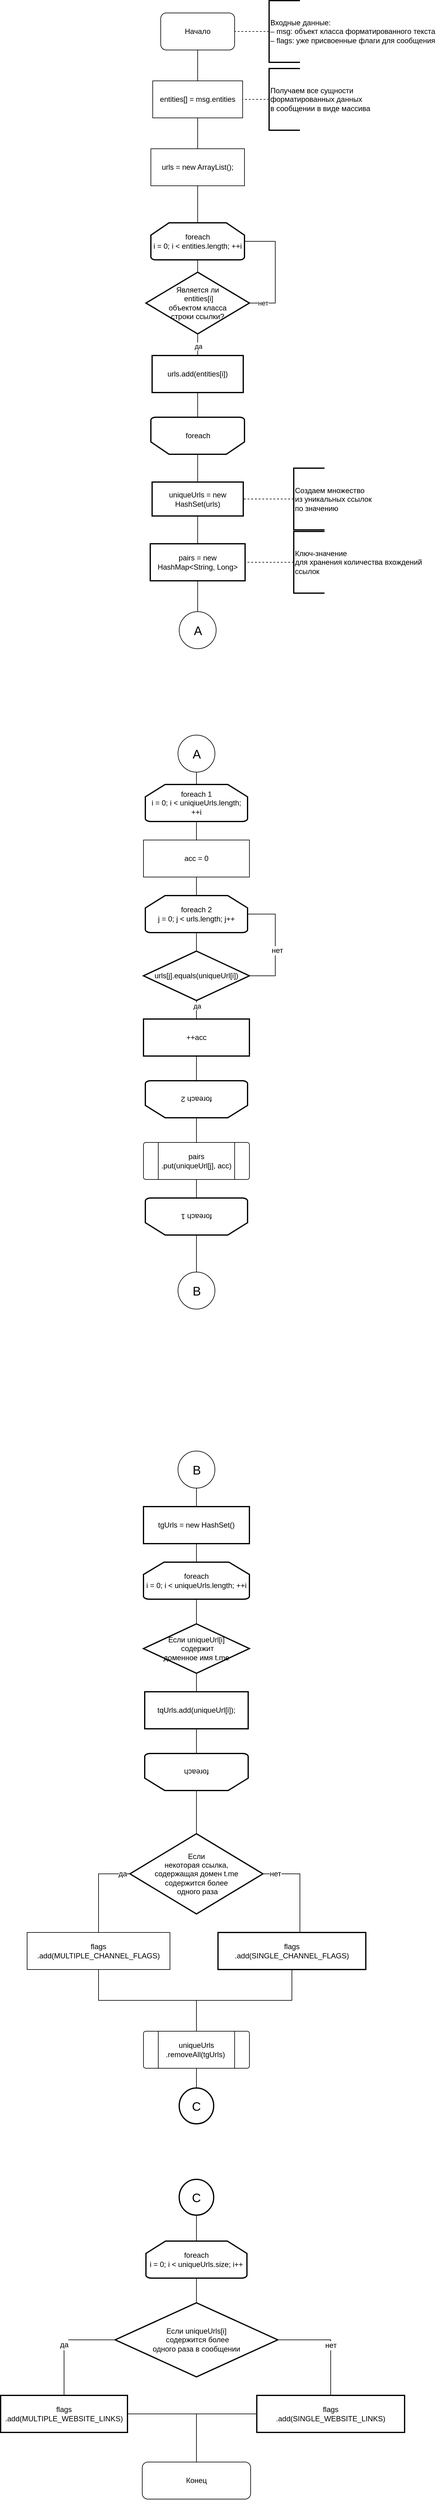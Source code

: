 <mxfile version="18.0.3" type="github">
  <diagram id="5dSFAF3gYTnQDeslkhWD" name="Page-1">
    <mxGraphModel dx="1280" dy="1240" grid="1" gridSize="10" guides="1" tooltips="1" connect="1" arrows="1" fold="1" page="1" pageScale="1" pageWidth="827" pageHeight="1169" math="0" shadow="0">
      <root>
        <mxCell id="0" />
        <mxCell id="1" parent="0" />
        <mxCell id="sSxXcbS8iqsULBvi6WvE-41" style="edgeStyle=orthogonalEdgeStyle;rounded=0;orthogonalLoop=1;jettySize=auto;html=1;endArrow=none;endFill=0;" parent="1" source="sSxXcbS8iqsULBvi6WvE-1" target="sSxXcbS8iqsULBvi6WvE-6" edge="1">
          <mxGeometry relative="1" as="geometry" />
        </mxCell>
        <mxCell id="sSxXcbS8iqsULBvi6WvE-1" value="Начало&lt;br&gt;" style="rounded=1;whiteSpace=wrap;html=1;" parent="1" vertex="1">
          <mxGeometry x="354" y="30" width="120" height="60" as="geometry" />
        </mxCell>
        <mxCell id="sSxXcbS8iqsULBvi6WvE-4" style="edgeStyle=orthogonalEdgeStyle;rounded=0;orthogonalLoop=1;jettySize=auto;html=1;endArrow=none;endFill=0;dashed=1;" parent="1" source="sSxXcbS8iqsULBvi6WvE-3" target="sSxXcbS8iqsULBvi6WvE-1" edge="1">
          <mxGeometry relative="1" as="geometry" />
        </mxCell>
        <mxCell id="sSxXcbS8iqsULBvi6WvE-3" value="Входные данные:&lt;br&gt;– msg: объект класса форматированного текста&lt;br&gt;– flags: уже присвоенные флаги для сообщения" style="strokeWidth=2;html=1;shape=mxgraph.flowchart.annotation_1;align=left;pointerEvents=1;" parent="1" vertex="1">
          <mxGeometry x="530" y="10" width="50" height="100" as="geometry" />
        </mxCell>
        <mxCell id="sSxXcbS8iqsULBvi6WvE-23" value="" style="edgeStyle=orthogonalEdgeStyle;rounded=0;orthogonalLoop=1;jettySize=auto;html=1;endArrow=none;endFill=0;" parent="1" source="sSxXcbS8iqsULBvi6WvE-6" target="sSxXcbS8iqsULBvi6WvE-22" edge="1">
          <mxGeometry relative="1" as="geometry" />
        </mxCell>
        <mxCell id="sSxXcbS8iqsULBvi6WvE-6" value="entities[] = msg.entities" style="rounded=0;whiteSpace=wrap;html=1;" parent="1" vertex="1">
          <mxGeometry x="341" y="140" width="146" height="60" as="geometry" />
        </mxCell>
        <mxCell id="sSxXcbS8iqsULBvi6WvE-8" style="edgeStyle=orthogonalEdgeStyle;rounded=0;orthogonalLoop=1;jettySize=auto;html=1;dashed=1;endArrow=none;endFill=0;" parent="1" source="sSxXcbS8iqsULBvi6WvE-7" target="sSxXcbS8iqsULBvi6WvE-6" edge="1">
          <mxGeometry relative="1" as="geometry" />
        </mxCell>
        <mxCell id="sSxXcbS8iqsULBvi6WvE-7" value="Получаем все сущности&lt;br&gt;форматированных данных&lt;br&gt;в сообщении в виде массива" style="strokeWidth=2;html=1;shape=mxgraph.flowchart.annotation_1;align=left;pointerEvents=1;" parent="1" vertex="1">
          <mxGeometry x="530" y="120" width="50" height="100" as="geometry" />
        </mxCell>
        <mxCell id="sSxXcbS8iqsULBvi6WvE-34" style="edgeStyle=orthogonalEdgeStyle;rounded=0;orthogonalLoop=1;jettySize=auto;html=1;exitX=0.5;exitY=1;exitDx=0;exitDy=0;exitPerimeter=0;entryX=0.5;entryY=0;entryDx=0;entryDy=0;entryPerimeter=0;endArrow=none;endFill=0;" parent="1" source="sSxXcbS8iqsULBvi6WvE-9" target="sSxXcbS8iqsULBvi6WvE-11" edge="1">
          <mxGeometry relative="1" as="geometry" />
        </mxCell>
        <mxCell id="sSxXcbS8iqsULBvi6WvE-9" value="foreach&lt;br&gt;i = 0; i &amp;lt; entities.length; ++i" style="strokeWidth=2;html=1;shape=mxgraph.flowchart.loop_limit;whiteSpace=wrap;" parent="1" vertex="1">
          <mxGeometry x="338" y="370" width="152" height="60" as="geometry" />
        </mxCell>
        <mxCell id="sSxXcbS8iqsULBvi6WvE-43" value="" style="edgeStyle=orthogonalEdgeStyle;rounded=0;orthogonalLoop=1;jettySize=auto;html=1;endArrow=none;endFill=0;" parent="1" source="sSxXcbS8iqsULBvi6WvE-10" target="sSxXcbS8iqsULBvi6WvE-42" edge="1">
          <mxGeometry relative="1" as="geometry" />
        </mxCell>
        <mxCell id="sSxXcbS8iqsULBvi6WvE-10" value="" style="strokeWidth=2;html=1;shape=mxgraph.flowchart.loop_limit;whiteSpace=wrap;rotation=-180;" parent="1" vertex="1">
          <mxGeometry x="338" y="685" width="152" height="60" as="geometry" />
        </mxCell>
        <mxCell id="sSxXcbS8iqsULBvi6WvE-31" value="" style="edgeStyle=orthogonalEdgeStyle;rounded=0;orthogonalLoop=1;jettySize=auto;html=1;endArrow=none;endFill=0;" parent="1" source="sSxXcbS8iqsULBvi6WvE-11" target="sSxXcbS8iqsULBvi6WvE-30" edge="1">
          <mxGeometry relative="1" as="geometry" />
        </mxCell>
        <mxCell id="sSxXcbS8iqsULBvi6WvE-38" value="да" style="edgeLabel;html=1;align=center;verticalAlign=middle;resizable=0;points=[];" parent="sSxXcbS8iqsULBvi6WvE-31" vertex="1" connectable="0">
          <mxGeometry x="-0.467" y="1" relative="1" as="geometry">
            <mxPoint y="8" as="offset" />
          </mxGeometry>
        </mxCell>
        <mxCell id="sSxXcbS8iqsULBvi6WvE-36" style="edgeStyle=orthogonalEdgeStyle;rounded=0;orthogonalLoop=1;jettySize=auto;html=1;exitX=1;exitY=0.5;exitDx=0;exitDy=0;exitPerimeter=0;entryX=1;entryY=0.5;entryDx=0;entryDy=0;entryPerimeter=0;endArrow=none;endFill=0;" parent="1" source="sSxXcbS8iqsULBvi6WvE-11" target="sSxXcbS8iqsULBvi6WvE-9" edge="1">
          <mxGeometry relative="1" as="geometry">
            <Array as="points">
              <mxPoint x="540" y="500" />
              <mxPoint x="540" y="400" />
            </Array>
          </mxGeometry>
        </mxCell>
        <mxCell id="sSxXcbS8iqsULBvi6WvE-37" value="нет" style="edgeLabel;html=1;align=center;verticalAlign=middle;resizable=0;points=[];" parent="sSxXcbS8iqsULBvi6WvE-36" vertex="1" connectable="0">
          <mxGeometry x="-0.75" y="2" relative="1" as="geometry">
            <mxPoint x="-2" y="2" as="offset" />
          </mxGeometry>
        </mxCell>
        <mxCell id="sSxXcbS8iqsULBvi6WvE-11" value="Является ли&lt;br&gt;&amp;nbsp;entities[i]&lt;br&gt;объектом класса&lt;br&gt;строки ссылки?" style="strokeWidth=2;html=1;shape=mxgraph.flowchart.decision;whiteSpace=wrap;" parent="1" vertex="1">
          <mxGeometry x="330" y="450" width="168" height="100" as="geometry" />
        </mxCell>
        <mxCell id="sSxXcbS8iqsULBvi6WvE-33" style="edgeStyle=orthogonalEdgeStyle;rounded=0;orthogonalLoop=1;jettySize=auto;html=1;entryX=0.5;entryY=0;entryDx=0;entryDy=0;entryPerimeter=0;endArrow=none;endFill=0;" parent="1" source="sSxXcbS8iqsULBvi6WvE-22" target="sSxXcbS8iqsULBvi6WvE-9" edge="1">
          <mxGeometry relative="1" as="geometry" />
        </mxCell>
        <mxCell id="sSxXcbS8iqsULBvi6WvE-22" value="urls = new ArrayList();" style="whiteSpace=wrap;html=1;rounded=0;" parent="1" vertex="1">
          <mxGeometry x="338" y="250" width="152" height="60" as="geometry" />
        </mxCell>
        <mxCell id="sSxXcbS8iqsULBvi6WvE-39" style="edgeStyle=orthogonalEdgeStyle;rounded=0;orthogonalLoop=1;jettySize=auto;html=1;entryX=0.5;entryY=1;entryDx=0;entryDy=0;entryPerimeter=0;endArrow=none;endFill=0;" parent="1" source="sSxXcbS8iqsULBvi6WvE-30" target="sSxXcbS8iqsULBvi6WvE-10" edge="1">
          <mxGeometry relative="1" as="geometry" />
        </mxCell>
        <mxCell id="sSxXcbS8iqsULBvi6WvE-30" value="urls.add(entities[i])" style="whiteSpace=wrap;html=1;strokeWidth=2;" parent="1" vertex="1">
          <mxGeometry x="340" y="585" width="148" height="60" as="geometry" />
        </mxCell>
        <mxCell id="sSxXcbS8iqsULBvi6WvE-40" value="foreach" style="text;html=1;align=center;verticalAlign=middle;resizable=0;points=[];autosize=1;strokeColor=none;fillColor=none;" parent="1" vertex="1">
          <mxGeometry x="384" y="705" width="60" height="20" as="geometry" />
        </mxCell>
        <mxCell id="sSxXcbS8iqsULBvi6WvE-45" value="" style="edgeStyle=orthogonalEdgeStyle;rounded=0;orthogonalLoop=1;jettySize=auto;html=1;endArrow=none;endFill=0;" parent="1" source="sSxXcbS8iqsULBvi6WvE-42" target="sSxXcbS8iqsULBvi6WvE-44" edge="1">
          <mxGeometry relative="1" as="geometry" />
        </mxCell>
        <mxCell id="sSxXcbS8iqsULBvi6WvE-42" value="uniqueUrls = new HashSet(urls)" style="whiteSpace=wrap;html=1;strokeWidth=2;" parent="1" vertex="1">
          <mxGeometry x="340" y="790" width="148" height="55" as="geometry" />
        </mxCell>
        <mxCell id="Ge9R5wrdljjXkZvI9MYg-51" style="edgeStyle=orthogonalEdgeStyle;rounded=0;orthogonalLoop=1;jettySize=auto;html=1;fontSize=20;endArrow=none;endFill=0;" edge="1" parent="1" source="sSxXcbS8iqsULBvi6WvE-44" target="Ge9R5wrdljjXkZvI9MYg-50">
          <mxGeometry relative="1" as="geometry" />
        </mxCell>
        <mxCell id="sSxXcbS8iqsULBvi6WvE-44" value="pairs = new HashMap&amp;lt;String, Long&amp;gt;" style="whiteSpace=wrap;html=1;strokeWidth=2;" parent="1" vertex="1">
          <mxGeometry x="337" y="890" width="154" height="60" as="geometry" />
        </mxCell>
        <mxCell id="Ge9R5wrdljjXkZvI9MYg-26" style="edgeStyle=orthogonalEdgeStyle;rounded=0;orthogonalLoop=1;jettySize=auto;html=1;endArrow=none;endFill=0;" edge="1" parent="1" source="sSxXcbS8iqsULBvi6WvE-46" target="Ge9R5wrdljjXkZvI9MYg-23">
          <mxGeometry relative="1" as="geometry" />
        </mxCell>
        <mxCell id="sSxXcbS8iqsULBvi6WvE-46" value="foreach 1&lt;br&gt;i = 0; i &amp;lt; uniqiueUrls.length; ++i" style="strokeWidth=2;html=1;shape=mxgraph.flowchart.loop_limit;whiteSpace=wrap;" parent="1" vertex="1">
          <mxGeometry x="329" y="1280" width="166" height="60" as="geometry" />
        </mxCell>
        <mxCell id="Ge9R5wrdljjXkZvI9MYg-33" style="edgeStyle=orthogonalEdgeStyle;rounded=0;orthogonalLoop=1;jettySize=auto;html=1;endArrow=none;endFill=0;" edge="1" parent="1" source="Ge9R5wrdljjXkZvI9MYg-2" target="Ge9R5wrdljjXkZvI9MYg-32">
          <mxGeometry relative="1" as="geometry" />
        </mxCell>
        <mxCell id="Ge9R5wrdljjXkZvI9MYg-2" value="foreach 2" style="strokeWidth=2;html=1;shape=mxgraph.flowchart.loop_limit;whiteSpace=wrap;rotation=-180;" vertex="1" parent="1">
          <mxGeometry x="329" y="1760" width="166" height="60" as="geometry" />
        </mxCell>
        <mxCell id="Ge9R5wrdljjXkZvI9MYg-4" style="edgeStyle=orthogonalEdgeStyle;rounded=0;orthogonalLoop=1;jettySize=auto;html=1;endArrow=none;endFill=0;dashed=1;" edge="1" parent="1" source="Ge9R5wrdljjXkZvI9MYg-3" target="sSxXcbS8iqsULBvi6WvE-42">
          <mxGeometry relative="1" as="geometry" />
        </mxCell>
        <mxCell id="Ge9R5wrdljjXkZvI9MYg-3" value="Создаем множество &lt;br&gt;из уникальных ссылок&amp;nbsp;&lt;br&gt;по значению" style="strokeWidth=2;html=1;shape=mxgraph.flowchart.annotation_1;align=left;pointerEvents=1;" vertex="1" parent="1">
          <mxGeometry x="570" y="767.5" width="50" height="100" as="geometry" />
        </mxCell>
        <mxCell id="Ge9R5wrdljjXkZvI9MYg-20" value="" style="edgeStyle=orthogonalEdgeStyle;rounded=0;orthogonalLoop=1;jettySize=auto;html=1;endArrow=none;endFill=0;" edge="1" parent="1" source="Ge9R5wrdljjXkZvI9MYg-16" target="Ge9R5wrdljjXkZvI9MYg-19">
          <mxGeometry relative="1" as="geometry" />
        </mxCell>
        <mxCell id="Ge9R5wrdljjXkZvI9MYg-16" value="foreach 2&lt;br&gt;j = 0; j &amp;lt; urls.length; j++" style="strokeWidth=2;html=1;shape=mxgraph.flowchart.loop_limit;whiteSpace=wrap;" vertex="1" parent="1">
          <mxGeometry x="329" y="1460" width="166" height="60" as="geometry" />
        </mxCell>
        <mxCell id="Ge9R5wrdljjXkZvI9MYg-22" value="" style="edgeStyle=orthogonalEdgeStyle;rounded=0;orthogonalLoop=1;jettySize=auto;html=1;endArrow=none;endFill=0;" edge="1" parent="1" source="Ge9R5wrdljjXkZvI9MYg-19" target="Ge9R5wrdljjXkZvI9MYg-21">
          <mxGeometry relative="1" as="geometry" />
        </mxCell>
        <mxCell id="Ge9R5wrdljjXkZvI9MYg-30" value="да" style="edgeLabel;html=1;align=center;verticalAlign=middle;resizable=0;points=[];" vertex="1" connectable="0" parent="Ge9R5wrdljjXkZvI9MYg-22">
          <mxGeometry x="-0.64" y="1" relative="1" as="geometry">
            <mxPoint as="offset" />
          </mxGeometry>
        </mxCell>
        <mxCell id="Ge9R5wrdljjXkZvI9MYg-52" style="edgeStyle=orthogonalEdgeStyle;rounded=0;orthogonalLoop=1;jettySize=auto;html=1;entryX=1;entryY=0.5;entryDx=0;entryDy=0;entryPerimeter=0;fontSize=20;endArrow=none;endFill=0;" edge="1" parent="1" source="Ge9R5wrdljjXkZvI9MYg-19" target="Ge9R5wrdljjXkZvI9MYg-16">
          <mxGeometry relative="1" as="geometry">
            <Array as="points">
              <mxPoint x="540" y="1590" />
              <mxPoint x="540" y="1490" />
            </Array>
          </mxGeometry>
        </mxCell>
        <mxCell id="Ge9R5wrdljjXkZvI9MYg-54" value="нет" style="edgeLabel;html=1;align=center;verticalAlign=middle;resizable=0;points=[];fontSize=12;" vertex="1" connectable="0" parent="Ge9R5wrdljjXkZvI9MYg-52">
          <mxGeometry x="-0.108" y="-3" relative="1" as="geometry">
            <mxPoint as="offset" />
          </mxGeometry>
        </mxCell>
        <mxCell id="Ge9R5wrdljjXkZvI9MYg-19" value="urls[j].equals(uniqueUrl[i])" style="rhombus;whiteSpace=wrap;html=1;strokeWidth=2;" vertex="1" parent="1">
          <mxGeometry x="326" y="1550" width="172" height="80" as="geometry" />
        </mxCell>
        <mxCell id="Ge9R5wrdljjXkZvI9MYg-31" style="edgeStyle=orthogonalEdgeStyle;rounded=0;orthogonalLoop=1;jettySize=auto;html=1;endArrow=none;endFill=0;" edge="1" parent="1" source="Ge9R5wrdljjXkZvI9MYg-21" target="Ge9R5wrdljjXkZvI9MYg-2">
          <mxGeometry relative="1" as="geometry" />
        </mxCell>
        <mxCell id="Ge9R5wrdljjXkZvI9MYg-21" value="++acc" style="whiteSpace=wrap;html=1;strokeWidth=2;" vertex="1" parent="1">
          <mxGeometry x="326" y="1660" width="172" height="60" as="geometry" />
        </mxCell>
        <mxCell id="Ge9R5wrdljjXkZvI9MYg-27" style="edgeStyle=orthogonalEdgeStyle;rounded=0;orthogonalLoop=1;jettySize=auto;html=1;endArrow=none;endFill=0;" edge="1" parent="1" source="Ge9R5wrdljjXkZvI9MYg-23" target="Ge9R5wrdljjXkZvI9MYg-16">
          <mxGeometry relative="1" as="geometry" />
        </mxCell>
        <mxCell id="Ge9R5wrdljjXkZvI9MYg-23" value="acc = 0" style="rounded=0;whiteSpace=wrap;html=1;" vertex="1" parent="1">
          <mxGeometry x="326" y="1370" width="172" height="60" as="geometry" />
        </mxCell>
        <mxCell id="Ge9R5wrdljjXkZvI9MYg-37" style="edgeStyle=orthogonalEdgeStyle;rounded=0;orthogonalLoop=1;jettySize=auto;html=1;endArrow=none;endFill=0;" edge="1" parent="1" source="Ge9R5wrdljjXkZvI9MYg-32" target="Ge9R5wrdljjXkZvI9MYg-34">
          <mxGeometry relative="1" as="geometry" />
        </mxCell>
        <mxCell id="Ge9R5wrdljjXkZvI9MYg-32" value="pairs&lt;br&gt;.put(uniqueUrl[j], acc)" style="verticalLabelPosition=middle;verticalAlign=middle;html=1;shape=process;whiteSpace=wrap;rounded=1;size=0.14;arcSize=6;labelPosition=center;align=center;" vertex="1" parent="1">
          <mxGeometry x="326" y="1860" width="172" height="60" as="geometry" />
        </mxCell>
        <mxCell id="Ge9R5wrdljjXkZvI9MYg-59" style="edgeStyle=orthogonalEdgeStyle;rounded=0;orthogonalLoop=1;jettySize=auto;html=1;fontSize=12;endArrow=none;endFill=0;" edge="1" parent="1" source="Ge9R5wrdljjXkZvI9MYg-34" target="Ge9R5wrdljjXkZvI9MYg-58">
          <mxGeometry relative="1" as="geometry" />
        </mxCell>
        <mxCell id="Ge9R5wrdljjXkZvI9MYg-34" value="foreach 1" style="strokeWidth=2;html=1;shape=mxgraph.flowchart.loop_limit;whiteSpace=wrap;rotation=-180;" vertex="1" parent="1">
          <mxGeometry x="329" y="1950" width="166" height="60" as="geometry" />
        </mxCell>
        <mxCell id="Ge9R5wrdljjXkZvI9MYg-41" style="edgeStyle=orthogonalEdgeStyle;rounded=0;orthogonalLoop=1;jettySize=auto;html=1;endArrow=none;endFill=0;" edge="1" parent="1" source="Ge9R5wrdljjXkZvI9MYg-38" target="Ge9R5wrdljjXkZvI9MYg-40">
          <mxGeometry relative="1" as="geometry" />
        </mxCell>
        <mxCell id="Ge9R5wrdljjXkZvI9MYg-38" value="tgUrls = new HashSet()" style="whiteSpace=wrap;html=1;strokeWidth=2;" vertex="1" parent="1">
          <mxGeometry x="326" y="2450" width="172" height="60" as="geometry" />
        </mxCell>
        <mxCell id="Ge9R5wrdljjXkZvI9MYg-43" value="" style="edgeStyle=orthogonalEdgeStyle;rounded=0;orthogonalLoop=1;jettySize=auto;html=1;endArrow=none;endFill=0;" edge="1" parent="1" source="Ge9R5wrdljjXkZvI9MYg-40" target="Ge9R5wrdljjXkZvI9MYg-42">
          <mxGeometry relative="1" as="geometry" />
        </mxCell>
        <mxCell id="Ge9R5wrdljjXkZvI9MYg-40" value="foreach&lt;br&gt;i = 0; i &amp;lt; uniqueUrls.length; ++i" style="strokeWidth=2;html=1;shape=mxgraph.flowchart.loop_limit;whiteSpace=wrap;" vertex="1" parent="1">
          <mxGeometry x="326" y="2540" width="172" height="60" as="geometry" />
        </mxCell>
        <mxCell id="Ge9R5wrdljjXkZvI9MYg-45" value="" style="edgeStyle=orthogonalEdgeStyle;rounded=0;orthogonalLoop=1;jettySize=auto;html=1;endArrow=none;endFill=0;" edge="1" parent="1" source="Ge9R5wrdljjXkZvI9MYg-42" target="Ge9R5wrdljjXkZvI9MYg-44">
          <mxGeometry relative="1" as="geometry" />
        </mxCell>
        <mxCell id="Ge9R5wrdljjXkZvI9MYg-42" value="Если uniqueUrl[i]&lt;br&gt;&amp;nbsp;содержит &lt;br&gt;доменное имя t.me" style="rhombus;whiteSpace=wrap;html=1;strokeWidth=2;" vertex="1" parent="1">
          <mxGeometry x="326" y="2640" width="172" height="80" as="geometry" />
        </mxCell>
        <mxCell id="Ge9R5wrdljjXkZvI9MYg-44" value="tqUrls.add(uniqueUrl[i]);" style="whiteSpace=wrap;html=1;strokeWidth=2;" vertex="1" parent="1">
          <mxGeometry x="328" y="2750" width="168" height="60" as="geometry" />
        </mxCell>
        <mxCell id="Ge9R5wrdljjXkZvI9MYg-47" style="edgeStyle=orthogonalEdgeStyle;rounded=0;orthogonalLoop=1;jettySize=auto;html=1;endArrow=none;endFill=0;" edge="1" parent="1" source="Ge9R5wrdljjXkZvI9MYg-46" target="Ge9R5wrdljjXkZvI9MYg-44">
          <mxGeometry relative="1" as="geometry" />
        </mxCell>
        <mxCell id="Ge9R5wrdljjXkZvI9MYg-69" value="" style="edgeStyle=orthogonalEdgeStyle;rounded=0;orthogonalLoop=1;jettySize=auto;html=1;fontSize=12;endArrow=none;endFill=0;" edge="1" parent="1" source="Ge9R5wrdljjXkZvI9MYg-46" target="Ge9R5wrdljjXkZvI9MYg-68">
          <mxGeometry relative="1" as="geometry" />
        </mxCell>
        <mxCell id="Ge9R5wrdljjXkZvI9MYg-46" value="foreach" style="strokeWidth=2;html=1;shape=mxgraph.flowchart.loop_limit;whiteSpace=wrap;rotation=-180;" vertex="1" parent="1">
          <mxGeometry x="328" y="2850" width="168" height="60" as="geometry" />
        </mxCell>
        <mxCell id="Ge9R5wrdljjXkZvI9MYg-50" value="&lt;font style=&quot;font-size: 20px;&quot;&gt;А&lt;/font&gt;" style="verticalLabelPosition=middle;verticalAlign=middle;html=1;shape=mxgraph.flowchart.on-page_reference;labelPosition=center;align=center;" vertex="1" parent="1">
          <mxGeometry x="384" y="1000" width="60" height="60" as="geometry" />
        </mxCell>
        <mxCell id="Ge9R5wrdljjXkZvI9MYg-56" style="edgeStyle=orthogonalEdgeStyle;rounded=0;orthogonalLoop=1;jettySize=auto;html=1;exitX=0.5;exitY=1;exitDx=0;exitDy=0;exitPerimeter=0;entryX=0.5;entryY=0;entryDx=0;entryDy=0;entryPerimeter=0;fontSize=12;endArrow=none;endFill=0;" edge="1" parent="1" source="Ge9R5wrdljjXkZvI9MYg-55" target="sSxXcbS8iqsULBvi6WvE-46">
          <mxGeometry relative="1" as="geometry" />
        </mxCell>
        <mxCell id="Ge9R5wrdljjXkZvI9MYg-55" value="&lt;font style=&quot;font-size: 20px;&quot;&gt;А&lt;/font&gt;" style="verticalLabelPosition=middle;verticalAlign=middle;html=1;shape=mxgraph.flowchart.on-page_reference;labelPosition=center;align=center;" vertex="1" parent="1">
          <mxGeometry x="382" y="1200" width="60" height="60" as="geometry" />
        </mxCell>
        <mxCell id="Ge9R5wrdljjXkZvI9MYg-58" value="&lt;font style=&quot;font-size: 20px;&quot;&gt;B&lt;/font&gt;" style="verticalLabelPosition=middle;verticalAlign=middle;html=1;shape=mxgraph.flowchart.on-page_reference;labelPosition=center;align=center;" vertex="1" parent="1">
          <mxGeometry x="382" y="2070" width="60" height="60" as="geometry" />
        </mxCell>
        <mxCell id="Ge9R5wrdljjXkZvI9MYg-61" style="edgeStyle=orthogonalEdgeStyle;rounded=0;orthogonalLoop=1;jettySize=auto;html=1;fontSize=12;endArrow=none;endFill=0;" edge="1" parent="1" source="Ge9R5wrdljjXkZvI9MYg-60" target="Ge9R5wrdljjXkZvI9MYg-38">
          <mxGeometry relative="1" as="geometry" />
        </mxCell>
        <mxCell id="Ge9R5wrdljjXkZvI9MYg-60" value="&lt;font style=&quot;font-size: 20px;&quot;&gt;B&lt;/font&gt;" style="verticalLabelPosition=middle;verticalAlign=middle;html=1;shape=mxgraph.flowchart.on-page_reference;labelPosition=center;align=center;" vertex="1" parent="1">
          <mxGeometry x="382" y="2360" width="60" height="60" as="geometry" />
        </mxCell>
        <mxCell id="Ge9R5wrdljjXkZvI9MYg-82" value="" style="edgeStyle=orthogonalEdgeStyle;rounded=0;orthogonalLoop=1;jettySize=auto;html=1;fontSize=12;endArrow=none;endFill=0;" edge="1" parent="1" source="Ge9R5wrdljjXkZvI9MYg-63" target="Ge9R5wrdljjXkZvI9MYg-81">
          <mxGeometry relative="1" as="geometry" />
        </mxCell>
        <mxCell id="Ge9R5wrdljjXkZvI9MYg-63" value="uniqueUrls&lt;br&gt;.removeAll(tgUrls)&amp;nbsp;" style="verticalLabelPosition=middle;verticalAlign=middle;html=1;shape=process;whiteSpace=wrap;rounded=1;size=0.14;arcSize=6;fontSize=12;labelPosition=center;align=center;" vertex="1" parent="1">
          <mxGeometry x="326" y="3300" width="172" height="60" as="geometry" />
        </mxCell>
        <mxCell id="Ge9R5wrdljjXkZvI9MYg-86" value="" style="edgeStyle=orthogonalEdgeStyle;rounded=0;orthogonalLoop=1;jettySize=auto;html=1;fontSize=20;endArrow=none;endFill=0;" edge="1" parent="1" source="Ge9R5wrdljjXkZvI9MYg-66" target="Ge9R5wrdljjXkZvI9MYg-85">
          <mxGeometry relative="1" as="geometry" />
        </mxCell>
        <mxCell id="Ge9R5wrdljjXkZvI9MYg-66" value="foreach&lt;br&gt;i = 0; i &amp;lt; uniqueUrls.size; i++" style="strokeWidth=2;html=1;shape=mxgraph.flowchart.loop_limit;whiteSpace=wrap;fontSize=12;" vertex="1" parent="1">
          <mxGeometry x="330" y="3640" width="164" height="60" as="geometry" />
        </mxCell>
        <mxCell id="Ge9R5wrdljjXkZvI9MYg-74" style="edgeStyle=orthogonalEdgeStyle;rounded=0;orthogonalLoop=1;jettySize=auto;html=1;exitX=0;exitY=0.5;exitDx=0;exitDy=0;fontSize=12;endArrow=none;endFill=0;" edge="1" parent="1" source="Ge9R5wrdljjXkZvI9MYg-68" target="Ge9R5wrdljjXkZvI9MYg-72">
          <mxGeometry relative="1" as="geometry" />
        </mxCell>
        <mxCell id="Ge9R5wrdljjXkZvI9MYg-77" value="да" style="edgeLabel;html=1;align=center;verticalAlign=middle;resizable=0;points=[];fontSize=12;" vertex="1" connectable="0" parent="Ge9R5wrdljjXkZvI9MYg-74">
          <mxGeometry x="-0.828" y="4" relative="1" as="geometry">
            <mxPoint y="-4" as="offset" />
          </mxGeometry>
        </mxCell>
        <mxCell id="Ge9R5wrdljjXkZvI9MYg-76" value="" style="edgeStyle=orthogonalEdgeStyle;rounded=0;orthogonalLoop=1;jettySize=auto;html=1;fontSize=12;endArrow=none;endFill=0;" edge="1" parent="1" source="Ge9R5wrdljjXkZvI9MYg-68" target="Ge9R5wrdljjXkZvI9MYg-75">
          <mxGeometry relative="1" as="geometry">
            <Array as="points">
              <mxPoint x="580" y="3045" />
            </Array>
          </mxGeometry>
        </mxCell>
        <mxCell id="Ge9R5wrdljjXkZvI9MYg-78" value="нет" style="edgeLabel;html=1;align=center;verticalAlign=middle;resizable=0;points=[];fontSize=12;" vertex="1" connectable="0" parent="Ge9R5wrdljjXkZvI9MYg-76">
          <mxGeometry x="-0.719" y="1" relative="1" as="geometry">
            <mxPoint x="-2" y="1" as="offset" />
          </mxGeometry>
        </mxCell>
        <mxCell id="Ge9R5wrdljjXkZvI9MYg-68" value="Если &lt;br&gt;некоторая ссылка,&lt;br&gt;содержащая домен t.me&lt;br&gt;содержится более&lt;br&gt;&amp;nbsp;одного раза" style="rhombus;whiteSpace=wrap;html=1;strokeWidth=2;" vertex="1" parent="1">
          <mxGeometry x="304" y="2980" width="216" height="130" as="geometry" />
        </mxCell>
        <mxCell id="Ge9R5wrdljjXkZvI9MYg-79" style="edgeStyle=orthogonalEdgeStyle;rounded=0;orthogonalLoop=1;jettySize=auto;html=1;fontSize=12;endArrow=none;endFill=0;" edge="1" parent="1" source="Ge9R5wrdljjXkZvI9MYg-72" target="Ge9R5wrdljjXkZvI9MYg-63">
          <mxGeometry relative="1" as="geometry" />
        </mxCell>
        <mxCell id="Ge9R5wrdljjXkZvI9MYg-72" value="flags&lt;br&gt;.add(MULTIPLE_CHANNEL_FLAGS)" style="rounded=0;whiteSpace=wrap;html=1;fontSize=12;" vertex="1" parent="1">
          <mxGeometry x="137" y="3140" width="232" height="60" as="geometry" />
        </mxCell>
        <mxCell id="Ge9R5wrdljjXkZvI9MYg-80" style="edgeStyle=orthogonalEdgeStyle;rounded=0;orthogonalLoop=1;jettySize=auto;html=1;fontSize=12;endArrow=none;endFill=0;" edge="1" parent="1" source="Ge9R5wrdljjXkZvI9MYg-75" target="Ge9R5wrdljjXkZvI9MYg-63">
          <mxGeometry relative="1" as="geometry" />
        </mxCell>
        <mxCell id="Ge9R5wrdljjXkZvI9MYg-75" value="&lt;span style=&quot;&quot;&gt;flags&lt;/span&gt;&lt;br style=&quot;&quot;&gt;&lt;span style=&quot;&quot;&gt;.add(SINGLE_CHANNEL_FLAGS)&lt;/span&gt;" style="whiteSpace=wrap;html=1;strokeWidth=2;" vertex="1" parent="1">
          <mxGeometry x="447" y="3140" width="240" height="60" as="geometry" />
        </mxCell>
        <mxCell id="Ge9R5wrdljjXkZvI9MYg-81" value="&lt;font style=&quot;font-size: 20px;&quot;&gt;C&lt;/font&gt;" style="strokeWidth=2;html=1;shape=mxgraph.flowchart.start_2;whiteSpace=wrap;fontSize=12;" vertex="1" parent="1">
          <mxGeometry x="384" y="3392" width="56" height="58" as="geometry" />
        </mxCell>
        <mxCell id="Ge9R5wrdljjXkZvI9MYg-84" value="" style="edgeStyle=orthogonalEdgeStyle;rounded=0;orthogonalLoop=1;jettySize=auto;html=1;fontSize=20;endArrow=none;endFill=0;" edge="1" parent="1" source="Ge9R5wrdljjXkZvI9MYg-83" target="Ge9R5wrdljjXkZvI9MYg-66">
          <mxGeometry relative="1" as="geometry" />
        </mxCell>
        <mxCell id="Ge9R5wrdljjXkZvI9MYg-83" value="&lt;font style=&quot;font-size: 20px;&quot;&gt;C&lt;/font&gt;" style="strokeWidth=2;html=1;shape=mxgraph.flowchart.start_2;whiteSpace=wrap;fontSize=12;" vertex="1" parent="1">
          <mxGeometry x="384" y="3540" width="56" height="58" as="geometry" />
        </mxCell>
        <mxCell id="Ge9R5wrdljjXkZvI9MYg-88" value="&lt;font style=&quot;font-size: 12px;&quot;&gt;да&lt;/font&gt;" style="edgeStyle=orthogonalEdgeStyle;rounded=0;orthogonalLoop=1;jettySize=auto;html=1;fontSize=20;endArrow=none;endFill=0;exitX=0;exitY=0.5;exitDx=0;exitDy=0;" edge="1" parent="1" source="Ge9R5wrdljjXkZvI9MYg-85" target="Ge9R5wrdljjXkZvI9MYg-87">
          <mxGeometry relative="1" as="geometry" />
        </mxCell>
        <mxCell id="Ge9R5wrdljjXkZvI9MYg-90" value="" style="edgeStyle=orthogonalEdgeStyle;rounded=0;orthogonalLoop=1;jettySize=auto;html=1;fontSize=20;endArrow=none;endFill=0;exitX=1;exitY=0.5;exitDx=0;exitDy=0;" edge="1" parent="1" source="Ge9R5wrdljjXkZvI9MYg-85" target="Ge9R5wrdljjXkZvI9MYg-89">
          <mxGeometry relative="1" as="geometry" />
        </mxCell>
        <mxCell id="Ge9R5wrdljjXkZvI9MYg-91" value="нет" style="edgeLabel;html=1;align=center;verticalAlign=middle;resizable=0;points=[];fontSize=12;" vertex="1" connectable="0" parent="Ge9R5wrdljjXkZvI9MYg-90">
          <mxGeometry x="0.076" y="4" relative="1" as="geometry">
            <mxPoint x="-4" as="offset" />
          </mxGeometry>
        </mxCell>
        <mxCell id="Ge9R5wrdljjXkZvI9MYg-85" value="Если uniqueUrls[i]&lt;br&gt;&amp;nbsp;содержится более &lt;br&gt;одного раза в сообщении" style="rhombus;whiteSpace=wrap;html=1;strokeWidth=2;" vertex="1" parent="1">
          <mxGeometry x="280" y="3740" width="264" height="120" as="geometry" />
        </mxCell>
        <mxCell id="Ge9R5wrdljjXkZvI9MYg-93" style="edgeStyle=orthogonalEdgeStyle;rounded=0;orthogonalLoop=1;jettySize=auto;html=1;fontSize=12;endArrow=none;endFill=0;" edge="1" parent="1" source="Ge9R5wrdljjXkZvI9MYg-87" target="Ge9R5wrdljjXkZvI9MYg-92">
          <mxGeometry relative="1" as="geometry" />
        </mxCell>
        <mxCell id="Ge9R5wrdljjXkZvI9MYg-87" value="flags&lt;br&gt;.add(MULTIPLE_WEBSITE_LINKS)" style="whiteSpace=wrap;html=1;strokeWidth=2;" vertex="1" parent="1">
          <mxGeometry x="94" y="3890" width="206" height="60" as="geometry" />
        </mxCell>
        <mxCell id="Ge9R5wrdljjXkZvI9MYg-94" style="edgeStyle=orthogonalEdgeStyle;rounded=0;orthogonalLoop=1;jettySize=auto;html=1;fontSize=12;endArrow=none;endFill=0;" edge="1" parent="1" source="Ge9R5wrdljjXkZvI9MYg-89" target="Ge9R5wrdljjXkZvI9MYg-92">
          <mxGeometry relative="1" as="geometry" />
        </mxCell>
        <mxCell id="Ge9R5wrdljjXkZvI9MYg-89" value="flags&lt;br&gt;.add(SINGLE_WEBSITE_LINKS)" style="whiteSpace=wrap;html=1;strokeWidth=2;" vertex="1" parent="1">
          <mxGeometry x="510" y="3890" width="240" height="60" as="geometry" />
        </mxCell>
        <mxCell id="Ge9R5wrdljjXkZvI9MYg-92" value="Конец" style="rounded=1;whiteSpace=wrap;html=1;" vertex="1" parent="1">
          <mxGeometry x="324" y="3998" width="176" height="60" as="geometry" />
        </mxCell>
        <mxCell id="Ge9R5wrdljjXkZvI9MYg-96" value="" style="edgeStyle=orthogonalEdgeStyle;rounded=0;orthogonalLoop=1;jettySize=auto;html=1;fontSize=12;endArrow=none;endFill=0;dashed=1;" edge="1" parent="1" source="Ge9R5wrdljjXkZvI9MYg-95" target="sSxXcbS8iqsULBvi6WvE-44">
          <mxGeometry relative="1" as="geometry" />
        </mxCell>
        <mxCell id="Ge9R5wrdljjXkZvI9MYg-95" value="Ключ-значение&amp;nbsp;&lt;br&gt;для хранения количества вхождений&lt;br&gt;ссылок" style="strokeWidth=2;html=1;shape=mxgraph.flowchart.annotation_1;align=left;pointerEvents=1;fontSize=12;" vertex="1" parent="1">
          <mxGeometry x="570" y="870" width="50" height="100" as="geometry" />
        </mxCell>
      </root>
    </mxGraphModel>
  </diagram>
</mxfile>
